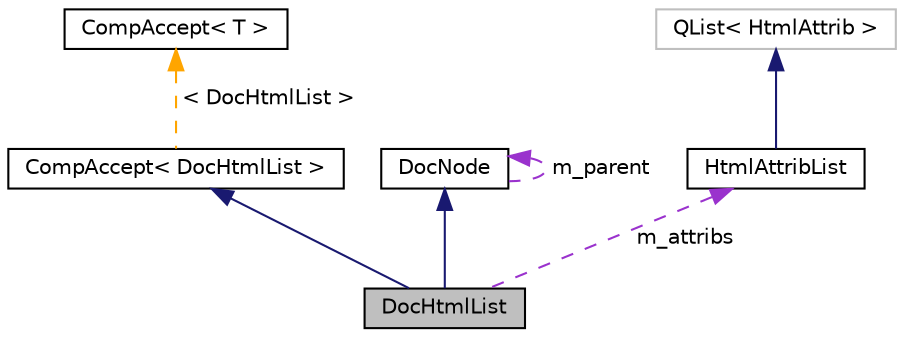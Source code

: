 digraph "DocHtmlList"
{
 // INTERACTIVE_SVG=YES
  edge [fontname="Helvetica",fontsize="10",labelfontname="Helvetica",labelfontsize="10"];
  node [fontname="Helvetica",fontsize="10",shape=record];
  Node4 [label="DocHtmlList",height=0.2,width=0.4,color="black", fillcolor="grey75", style="filled", fontcolor="black"];
  Node5 -> Node4 [dir="back",color="midnightblue",fontsize="10",style="solid",fontname="Helvetica"];
  Node5 [label="CompAccept\< DocHtmlList \>",height=0.2,width=0.4,color="black", fillcolor="white", style="filled",URL="$d7/da3/class_comp_accept.html"];
  Node6 -> Node5 [dir="back",color="orange",fontsize="10",style="dashed",label=" \< DocHtmlList \>" ,fontname="Helvetica"];
  Node6 [label="CompAccept\< T \>",height=0.2,width=0.4,color="black", fillcolor="white", style="filled",URL="$d7/da3/class_comp_accept.html",tooltip="Default accept implementation for compound nodes in the abstract syntax tree. "];
  Node7 -> Node4 [dir="back",color="midnightblue",fontsize="10",style="solid",fontname="Helvetica"];
  Node7 [label="DocNode",height=0.2,width=0.4,color="black", fillcolor="white", style="filled",URL="$d9/d0e/class_doc_node.html",tooltip="Abstract node interface with type information. "];
  Node7 -> Node7 [dir="back",color="darkorchid3",fontsize="10",style="dashed",label=" m_parent" ,fontname="Helvetica"];
  Node8 -> Node4 [dir="back",color="darkorchid3",fontsize="10",style="dashed",label=" m_attribs" ,fontname="Helvetica"];
  Node8 [label="HtmlAttribList",height=0.2,width=0.4,color="black", fillcolor="white", style="filled",URL="$db/d4d/class_html_attrib_list.html",tooltip="A list of Html attributes. "];
  Node9 -> Node8 [dir="back",color="midnightblue",fontsize="10",style="solid",fontname="Helvetica"];
  Node9 [label="QList\< HtmlAttrib \>",height=0.2,width=0.4,color="grey75", fillcolor="white", style="filled"];
}
